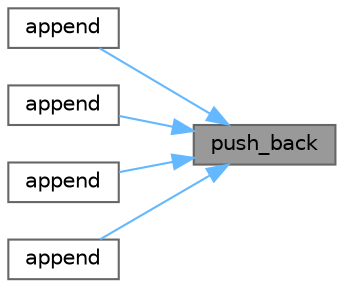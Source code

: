digraph "push_back"
{
 // LATEX_PDF_SIZE
  bgcolor="transparent";
  edge [fontname=Helvetica,fontsize=10,labelfontname=Helvetica,labelfontsize=10];
  node [fontname=Helvetica,fontsize=10,shape=box,height=0.2,width=0.4];
  rankdir="RL";
  Node1 [id="Node000001",label="push_back",height=0.2,width=0.4,color="gray40", fillcolor="grey60", style="filled", fontcolor="black",tooltip=" "];
  Node1 -> Node2 [id="edge1_Node000001_Node000002",dir="back",color="steelblue1",style="solid",tooltip=" "];
  Node2 [id="Node000002",label="append",height=0.2,width=0.4,color="grey40", fillcolor="white", style="filled",URL="$classFoam_1_1ITstream.html#a028214fc9c1ca71311b649e1097552fb",tooltip=" "];
  Node1 -> Node3 [id="edge2_Node000001_Node000003",dir="back",color="steelblue1",style="solid",tooltip=" "];
  Node3 [id="Node000003",label="append",height=0.2,width=0.4,color="grey40", fillcolor="white", style="filled",URL="$classFoam_1_1ITstream.html#a6f317b3c65b2e4ee7c26f37c7cafc52d",tooltip=" "];
  Node1 -> Node4 [id="edge3_Node000001_Node000004",dir="back",color="steelblue1",style="solid",tooltip=" "];
  Node4 [id="Node000004",label="append",height=0.2,width=0.4,color="grey40", fillcolor="white", style="filled",URL="$classFoam_1_1ITstream.html#a67f8872d6285c63d907e83b8be7e8a8b",tooltip=" "];
  Node1 -> Node5 [id="edge4_Node000001_Node000005",dir="back",color="steelblue1",style="solid",tooltip=" "];
  Node5 [id="Node000005",label="append",height=0.2,width=0.4,color="grey40", fillcolor="white", style="filled",URL="$classFoam_1_1ITstream.html#ad8d5d58bdfac4aebd314d329715c8771",tooltip=" "];
}
